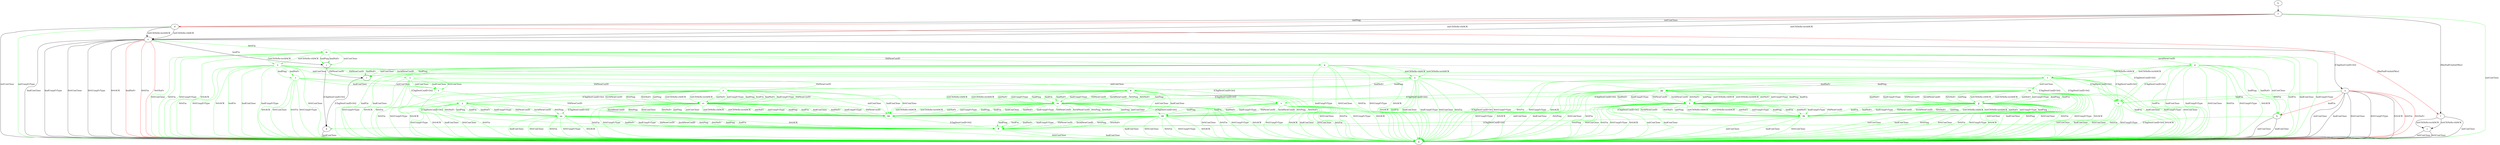 digraph "" {
	a -> b	[key=0,
		color=red,
		label="hndFin "];
	a -> g	[key=0,
		label="initConClose "];
	a -> g	[key=1,
		label="hndConClose "];
	a -> g	[key=2,
		label="0rttConClose "];
	a -> g	[key=3,
		label="0rttUnxpFrType "];
	a -> g	[key=4,
		label="0rttACK "];
	a -> g	[key=5,
		color=red,
		label="0rttFin "];
	a -> g	[key=6,
		color=red,
		label="0rttNoFr "];
	n	[color=green];
	a -> n	[key=0,
		color=green,
		label="hndFin "];
	a -> n	[key=1,
		color=green,
		label="0rttFin "];
	b -> g	[key=0,
		label="initConClose "];
	b -> g	[key=1,
		label="hndConClose "];
	b -> h	[key=0,
		color=green,
		label="[ChgDestConID-Ori] "];
	c -> g	[key=0,
		label="initConClose "];
	c -> g	[key=1,
		label="0rttConClose "];
	d -> e	[key=0,
		label="initCltHello-vldACK "];
	d -> e	[key=1,
		label="initCltHello-invldACK "];
	d -> g	[key=0,
		label="initConClose "];
	d -> g	[key=1,
		color=green,
		label="initUnxpFrType "];
	d -> l	[key=0,
		color=red,
		label="[RmPadFrmInitPkts] "];
	e -> a	[key=0,
		label="[ChgDestConID-Ori] "];
	e -> g	[key=0,
		label="hndConClose "];
	e -> g	[key=1,
		label="hndUnxpFrType "];
	e -> g	[key=2,
		label="0rttConClose "];
	e -> g	[key=3,
		label="0rttUnxpFrType "];
	e -> g	[key=4,
		label="0rttACK "];
	e -> g	[key=5,
		color=red,
		label="hndNoFr "];
	e -> g	[key=6,
		color=red,
		label="0rttFin "];
	e -> g	[key=7,
		color=red,
		label="0rttNoFr "];
	e -> j	[key=0,
		label="hndFin "];
	m	[color=green];
	e -> m	[key=0,
		color=green,
		label="0rttFin "];
	f -> d	[key=0,
		label="initPing "];
	f -> d	[key=1,
		color=red,
		label="initConClose "];
	f -> e	[key=0,
		label="initCltHello-vldACK "];
	f -> e	[key=1,
		label="initCltHello-invldACK "];
	f -> g	[key=0,
		color=green,
		label="initConClose "];
	f -> l	[key=0,
		label="[RmPadFrmInitPkts] "];
	h -> g	[key=0,
		label="hndConClose "];
	i -> h	[key=0,
		label="[ChgDestConID-Ori] "];
	j -> h	[key=0,
		label="[ChgDestConID-Ori] "];
	j -> i	[key=0,
		label="VldNewConID "];
	k -> f	[key=0];
	l -> c	[key=0,
		label="initCltHello-vldACK "];
	l -> c	[key=1,
		label="initCltHello-invldACK "];
	l -> g	[key=0,
		label="initConClose "];
	m -> g	[key=0,
		color=green,
		label="hndFin "];
	m -> g	[key=1,
		color=green,
		label="hndConClose "];
	m -> g	[key=2,
		color=green,
		label="hndUnxpFrType "];
	m -> g	[key=3,
		color=green,
		label="0rttConClose "];
	m -> g	[key=4,
		color=green,
		label="0rttFin "];
	m -> g	[key=5,
		color=green,
		label="0rttUnxpFrType "];
	m -> g	[key=6,
		color=green,
		label="0rttACK "];
	m -> j	[key=0,
		color=green,
		label="initConClose "];
	m -> j	[key=1,
		color=green,
		label="hndPing "];
	m -> j	[key=2,
		color=green,
		label="hndNoFr "];
	m -> n	[key=0,
		color=green,
		label="[ChgDestConID-Ori] "];
	o	[color=green];
	m -> o	[key=0,
		color=green,
		label="initCltHello-vldACK "];
	m -> o	[key=1,
		color=green,
		label="initCltHello-invldACK "];
	p	[color=green];
	m -> p	[key=0,
		color=green,
		label="InvldNewConID "];
	q	[color=green];
	m -> q	[key=0,
		color=green,
		label="VldNewConID "];
	n -> g	[key=0,
		color=green,
		label="initConClose "];
	n -> g	[key=1,
		color=green,
		label="hndConClose "];
	n -> g	[key=2,
		color=green,
		label="0rttConClose "];
	n -> g	[key=3,
		color=green,
		label="0rttFin "];
	n -> g	[key=4,
		color=green,
		label="0rttUnxpFrType "];
	n -> g	[key=5,
		color=green,
		label="0rttACK "];
	o -> g	[key=0,
		color=green,
		label="hndFin "];
	o -> g	[key=1,
		color=green,
		label="hndConClose "];
	o -> g	[key=2,
		color=green,
		label="hndUnxpFrType "];
	o -> g	[key=3,
		color=green,
		label="0rttConClose "];
	o -> g	[key=4,
		color=green,
		label="0rttFin "];
	o -> g	[key=5,
		color=green,
		label="0rttUnxpFrType "];
	o -> g	[key=6,
		color=green,
		label="0rttACK "];
	o -> n	[key=0,
		color=green,
		label="[ChgDestConID-Ori] "];
	r	[color=green];
	o -> r	[key=0,
		color=green,
		label="hndPing "];
	o -> r	[key=1,
		color=green,
		label="hndNoFr "];
	s	[color=green];
	o -> s	[key=0,
		color=green,
		label="initConClose "];
	t	[color=green];
	o -> t	[key=0,
		color=green,
		label="InvldNewConID "];
	u	[color=green];
	o -> u	[key=0,
		color=green,
		label="VldNewConID "];
	p -> b	[key=0,
		color=green,
		label="initConClose "];
	p -> b	[key=1,
		color=green,
		label="hndPing "];
	p -> b	[key=2,
		color=green,
		label="hndNoFr "];
	p -> g	[key=0,
		color=green,
		label="hndFin "];
	p -> g	[key=1,
		color=green,
		label="hndConClose "];
	p -> g	[key=2,
		color=green,
		label="hndUnxpFrType "];
	p -> g	[key=3,
		color=green,
		label="0rttConClose "];
	p -> g	[key=4,
		color=green,
		label="0rttFin "];
	p -> g	[key=5,
		color=green,
		label="0rttUnxpFrType "];
	p -> g	[key=6,
		color=green,
		label="0rttACK "];
	p -> n	[key=0,
		color=green,
		label="[ChgDestConID-Ori] "];
	p -> t	[key=0,
		color=green,
		label="initCltHello-vldACK "];
	p -> t	[key=1,
		color=green,
		label="initCltHello-invldACK "];
	q -> g	[key=0,
		color=green,
		label="hndFin "];
	q -> g	[key=1,
		color=green,
		label="hndConClose "];
	q -> g	[key=2,
		color=green,
		label="hndUnxpFrType "];
	q -> g	[key=3,
		color=green,
		label="0rttConClose "];
	q -> g	[key=4,
		color=green,
		label="0rttFin "];
	q -> g	[key=5,
		color=green,
		label="0rttUnxpFrType "];
	q -> g	[key=6,
		color=green,
		label="0rttACK "];
	q -> i	[key=0,
		color=green,
		label="initConClose "];
	q -> i	[key=1,
		color=green,
		label="hndPing "];
	q -> i	[key=2,
		color=green,
		label="hndNoFr "];
	q -> n	[key=0,
		color=green,
		label="[ChgDestConID-Ori] "];
	q -> u	[key=0,
		color=green,
		label="initCltHello-vldACK "];
	q -> u	[key=1,
		color=green,
		label="initCltHello-invldACK "];
	r -> g	[key=0,
		color=green,
		label="0rttConClose "];
	r -> g	[key=1,
		color=green,
		label="0rttFin "];
	r -> g	[key=2,
		color=green,
		label="0rttUnxpFrType "];
	r -> g	[key=3,
		color=green,
		label="0rttACK "];
	v	[color=green];
	r -> v	[key=0,
		color=green,
		label="[ChgDestConID-Ori] "];
	w	[color=green];
	r -> w	[key=0,
		color=green,
		label="VldNewConID "];
	x	[color=green];
	r -> x	[key=0,
		color=green,
		label="initConClose "];
	r -> x	[key=1,
		color=green,
		label="hndConClose "];
	s -> g	[key=0,
		color=green,
		label="0rttFin "];
	s -> g	[key=1,
		color=green,
		label="0rttUnxpFrType "];
	s -> g	[key=2,
		color=green,
		label="0rttACK "];
	s -> x	[key=0,
		color=green,
		label="initConClose "];
	s -> x	[key=1,
		color=green,
		label="hndConClose "];
	s -> x	[key=2,
		color=green,
		label="0rttConClose "];
	y	[color=green];
	s -> y	[key=0,
		color=green,
		label="[ChgDestConID-Ori] "];
	z	[color=green];
	s -> z	[key=0,
		color=green,
		label="VldNewConID "];
	t -> g	[key=0,
		color=green,
		label="hndFin "];
	t -> g	[key=1,
		color=green,
		label="hndConClose "];
	t -> g	[key=2,
		color=green,
		label="hndUnxpFrType "];
	t -> g	[key=3,
		color=green,
		label="0rttConClose "];
	t -> g	[key=4,
		color=green,
		label="0rttFin "];
	t -> g	[key=5,
		color=green,
		label="0rttUnxpFrType "];
	t -> g	[key=6,
		color=green,
		label="0rttACK "];
	t -> n	[key=0,
		color=green,
		label="[ChgDestConID-Ori] "];
	gg	[color=green];
	t -> gg	[key=0,
		color=green,
		label="hndPing "];
	t -> gg	[key=1,
		color=green,
		label="hndNoFr "];
	hh	[color=green];
	t -> hh	[key=0,
		color=green,
		label="initConClose "];
	u -> g	[key=0,
		color=green,
		label="hndFin "];
	u -> g	[key=1,
		color=green,
		label="hndConClose "];
	u -> g	[key=2,
		color=green,
		label="hndUnxpFrType "];
	u -> g	[key=3,
		color=green,
		label="0rttConClose "];
	u -> g	[key=4,
		color=green,
		label="0rttFin "];
	u -> g	[key=5,
		color=green,
		label="0rttUnxpFrType "];
	u -> g	[key=6,
		color=green,
		label="0rttACK "];
	u -> n	[key=0,
		color=green,
		label="[ChgDestConID-Ori] "];
	u -> w	[key=0,
		color=green,
		label="hndPing "];
	u -> w	[key=1,
		color=green,
		label="hndNoFr "];
	u -> z	[key=0,
		color=green,
		label="initConClose "];
	v -> g	[key=0,
		color=green,
		label="hndConClose "];
	v -> g	[key=1,
		color=green,
		label="0rttConClose "];
	v -> g	[key=2,
		color=green,
		label="0rttFin "];
	v -> g	[key=3,
		color=green,
		label="0rttUnxpFrType "];
	v -> g	[key=4,
		color=green,
		label="0rttACK "];
	dd	[color=green];
	v -> dd	[key=0,
		color=green,
		label="hndPing "];
	v -> dd	[key=1,
		color=green,
		label="hndFin "];
	v -> dd	[key=2,
		color=green,
		label="hndNoFr "];
	v -> dd	[key=3,
		color=green,
		label="hndUnxpFrType "];
	v -> dd	[key=4,
		color=green,
		label="VldNewConID "];
	v -> dd	[key=5,
		color=green,
		label="InvldNewConID "];
	v -> dd	[key=6,
		color=green,
		label="0rttPing "];
	v -> dd	[key=7,
		color=green,
		label="0rttNoFr "];
	w -> g	[key=0,
		color=green,
		label="0rttConClose "];
	w -> g	[key=1,
		color=green,
		label="0rttFin "];
	w -> g	[key=2,
		color=green,
		label="0rttUnxpFrType "];
	w -> g	[key=3,
		color=green,
		label="0rttACK "];
	w -> v	[key=0,
		color=green,
		label="[ChgDestConID-Ori] "];
	bb	[color=green];
	w -> bb	[key=0,
		color=green,
		label="initConClose "];
	w -> bb	[key=1,
		color=green,
		label="hndConClose "];
	ee	[color=green];
	w -> ee	[key=0,
		color=green,
		label="initPing "];
	w -> ee	[key=1,
		color=green,
		label="initCltHello-vldACK "];
	w -> ee	[key=2,
		color=green,
		label="initCltHello-invldACK "];
	w -> ee	[key=3,
		color=green,
		label="initNoFr "];
	w -> ee	[key=4,
		color=green,
		label="initUnxpFrType "];
	w -> ee	[key=5,
		color=green,
		label="hndPing "];
	w -> ee	[key=6,
		color=green,
		label="hndFin "];
	w -> ee	[key=7,
		color=green,
		label="hndNoFr "];
	w -> ee	[key=8,
		color=green,
		label="hndUnxpFrType "];
	w -> ee	[key=9,
		color=green,
		label="VldNewConID "];
	w -> ee	[key=10,
		color=green,
		label="InvldNewConID "];
	w -> ee	[key=11,
		color=green,
		label="0rttPing "];
	w -> ee	[key=12,
		color=green,
		label="0rttNoFr "];
	x -> bb	[key=0,
		color=green,
		label="VldNewConID "];
	ff	[color=green];
	x -> ff	[key=0,
		color=green,
		label="[ChgDestConID-Ori] "];
	y -> g	[key=0,
		color=green,
		label="hndConClose "];
	y -> g	[key=1,
		color=green,
		label="0rttConClose "];
	y -> g	[key=2,
		color=green,
		label="0rttFin "];
	y -> g	[key=3,
		color=green,
		label="0rttUnxpFrType "];
	y -> g	[key=4,
		color=green,
		label="0rttACK "];
	aa	[color=green];
	y -> aa	[key=0,
		color=green,
		label="hndPing "];
	y -> aa	[key=1,
		color=green,
		label="hndFin "];
	y -> aa	[key=2,
		color=green,
		label="hndNoFr "];
	y -> aa	[key=3,
		color=green,
		label="hndUnxpFrType "];
	y -> aa	[key=4,
		color=green,
		label="VldNewConID "];
	y -> aa	[key=5,
		color=green,
		label="InvldNewConID "];
	y -> aa	[key=6,
		color=green,
		label="0rttPing "];
	y -> aa	[key=7,
		color=green,
		label="0rttNoFr "];
	z -> g	[key=0,
		color=green,
		label="0rttFin "];
	z -> g	[key=1,
		color=green,
		label="0rttUnxpFrType "];
	z -> g	[key=2,
		color=green,
		label="0rttACK "];
	z -> y	[key=0,
		color=green,
		label="[ChgDestConID-Ori] "];
	z -> bb	[key=0,
		color=green,
		label="initConClose "];
	z -> bb	[key=1,
		color=green,
		label="hndConClose "];
	z -> bb	[key=2,
		color=green,
		label="0rttConClose "];
	cc	[color=green];
	z -> cc	[key=0,
		color=green,
		label="initPing "];
	z -> cc	[key=1,
		color=green,
		label="initCltHello-vldACK "];
	z -> cc	[key=2,
		color=green,
		label="initCltHello-invldACK "];
	z -> cc	[key=3,
		color=green,
		label="initNoFr "];
	z -> cc	[key=4,
		color=green,
		label="initUnxpFrType "];
	z -> cc	[key=5,
		color=green,
		label="hndPing "];
	z -> cc	[key=6,
		color=green,
		label="hndFin "];
	z -> cc	[key=7,
		color=green,
		label="hndNoFr "];
	z -> cc	[key=8,
		color=green,
		label="hndUnxpFrType "];
	z -> cc	[key=9,
		color=green,
		label="VldNewConID "];
	z -> cc	[key=10,
		color=green,
		label="InvldNewConID "];
	z -> cc	[key=11,
		color=green,
		label="0rttPing "];
	z -> cc	[key=12,
		color=green,
		label="0rttNoFr "];
	aa -> g	[key=0,
		color=green,
		label="hndConClose "];
	aa -> g	[key=1,
		color=green,
		label="0rttConClose "];
	aa -> g	[key=2,
		color=green,
		label="0rttFin "];
	aa -> g	[key=3,
		color=green,
		label="0rttUnxpFrType "];
	aa -> g	[key=4,
		color=green,
		label="0rttACK "];
	aa -> ff	[key=0,
		color=green,
		label="hndPing "];
	aa -> ff	[key=1,
		color=green,
		label="hndFin "];
	aa -> ff	[key=2,
		color=green,
		label="hndNoFr "];
	aa -> ff	[key=3,
		color=green,
		label="hndUnxpFrType "];
	aa -> ff	[key=4,
		color=green,
		label="VldNewConID "];
	aa -> ff	[key=5,
		color=green,
		label="InvldNewConID "];
	aa -> ff	[key=6,
		color=green,
		label="0rttPing "];
	aa -> ff	[key=7,
		color=green,
		label="0rttNoFr "];
	bb -> ff	[key=0,
		color=green,
		label="[ChgDestConID-Ori] "];
	cc -> g	[key=0,
		color=green,
		label="0rttFin "];
	cc -> g	[key=1,
		color=green,
		label="0rttUnxpFrType "];
	cc -> g	[key=2,
		color=green,
		label="0rttACK "];
	cc -> aa	[key=0,
		color=green,
		label="[ChgDestConID-Ori] "];
	cc -> bb	[key=0,
		color=green,
		label="initPing "];
	cc -> bb	[key=1,
		color=green,
		label="initConClose "];
	cc -> bb	[key=2,
		color=green,
		label="initCltHello-vldACK "];
	cc -> bb	[key=3,
		color=green,
		label="initCltHello-invldACK "];
	cc -> bb	[key=4,
		color=green,
		label="initNoFr "];
	cc -> bb	[key=5,
		color=green,
		label="initUnxpFrType "];
	cc -> bb	[key=6,
		color=green,
		label="hndPing "];
	cc -> bb	[key=7,
		color=green,
		label="hndFin "];
	cc -> bb	[key=8,
		color=green,
		label="hndConClose "];
	cc -> bb	[key=9,
		color=green,
		label="hndNoFr "];
	cc -> bb	[key=10,
		color=green,
		label="hndUnxpFrType "];
	cc -> bb	[key=11,
		color=green,
		label="VldNewConID "];
	cc -> bb	[key=12,
		color=green,
		label="InvldNewConID "];
	cc -> bb	[key=13,
		color=green,
		label="0rttPing "];
	cc -> bb	[key=14,
		color=green,
		label="0rttConClose "];
	cc -> bb	[key=15,
		color=green,
		label="0rttNoFr "];
	dd -> g	[key=0,
		color=green,
		label="hndConClose "];
	dd -> g	[key=1,
		color=green,
		label="0rttConClose "];
	dd -> g	[key=2,
		color=green,
		label="0rttFin "];
	dd -> g	[key=3,
		color=green,
		label="0rttUnxpFrType "];
	dd -> g	[key=4,
		color=green,
		label="0rttACK "];
	dd -> ff	[key=0,
		color=green,
		label="hndPing "];
	dd -> ff	[key=1,
		color=green,
		label="hndFin "];
	dd -> ff	[key=2,
		color=green,
		label="hndNoFr "];
	dd -> ff	[key=3,
		color=green,
		label="hndUnxpFrType "];
	dd -> ff	[key=4,
		color=green,
		label="VldNewConID "];
	dd -> ff	[key=5,
		color=green,
		label="InvldNewConID "];
	dd -> ff	[key=6,
		color=green,
		label="0rttPing "];
	dd -> ff	[key=7,
		color=green,
		label="0rttNoFr "];
	ee -> g	[key=0,
		color=green,
		label="0rttConClose "];
	ee -> g	[key=1,
		color=green,
		label="0rttFin "];
	ee -> g	[key=2,
		color=green,
		label="0rttUnxpFrType "];
	ee -> g	[key=3,
		color=green,
		label="0rttACK "];
	ee -> bb	[key=0,
		color=green,
		label="initPing "];
	ee -> bb	[key=1,
		color=green,
		label="initConClose "];
	ee -> bb	[key=2,
		color=green,
		label="initCltHello-vldACK "];
	ee -> bb	[key=3,
		color=green,
		label="initCltHello-invldACK "];
	ee -> bb	[key=4,
		color=green,
		label="initNoFr "];
	ee -> bb	[key=5,
		color=green,
		label="initUnxpFrType "];
	ee -> bb	[key=6,
		color=green,
		label="hndPing "];
	ee -> bb	[key=7,
		color=green,
		label="hndFin "];
	ee -> bb	[key=8,
		color=green,
		label="hndConClose "];
	ee -> bb	[key=9,
		color=green,
		label="hndNoFr "];
	ee -> bb	[key=10,
		color=green,
		label="hndUnxpFrType "];
	ee -> bb	[key=11,
		color=green,
		label="VldNewConID "];
	ee -> bb	[key=12,
		color=green,
		label="InvldNewConID "];
	ee -> bb	[key=13,
		color=green,
		label="0rttPing "];
	ee -> bb	[key=14,
		color=green,
		label="0rttNoFr "];
	ee -> dd	[key=0,
		color=green,
		label="[ChgDestConID-Ori] "];
	ff -> g	[key=0,
		color=green,
		label="hndConClose "];
	ff -> g	[key=1,
		color=green,
		label="0rttConClose "];
	gg -> g	[key=0,
		color=green,
		label="initConClose "];
	gg -> g	[key=1,
		color=green,
		label="hndConClose "];
	gg -> g	[key=2,
		color=green,
		label="0rttPing "];
	gg -> g	[key=3,
		color=green,
		label="0rttConClose "];
	gg -> g	[key=4,
		color=green,
		label="0rttFin "];
	gg -> g	[key=5,
		color=green,
		label="0rttUnxpFrType "];
	gg -> g	[key=6,
		color=green,
		label="0rttACK "];
	gg -> v	[key=0,
		color=green,
		label="[ChgDestConID-Ori] "];
	ii	[color=green];
	gg -> ii	[key=0,
		color=green,
		label="initPing "];
	gg -> ii	[key=1,
		color=green,
		label="initCltHello-vldACK "];
	gg -> ii	[key=2,
		color=green,
		label="initCltHello-invldACK "];
	gg -> ii	[key=3,
		color=green,
		label="initNoFr "];
	gg -> ii	[key=4,
		color=green,
		label="initUnxpFrType "];
	gg -> ii	[key=5,
		color=green,
		label="hndPing "];
	gg -> ii	[key=6,
		color=green,
		label="hndFin "];
	gg -> ii	[key=7,
		color=green,
		label="hndNoFr "];
	gg -> ii	[key=8,
		color=green,
		label="hndUnxpFrType "];
	gg -> ii	[key=9,
		color=green,
		label="VldNewConID "];
	gg -> ii	[key=10,
		color=green,
		label="InvldNewConID "];
	gg -> ii	[key=11,
		color=green,
		label="0rttNoFr "];
	hh -> g	[key=0,
		color=green,
		label="initConClose "];
	hh -> g	[key=1,
		color=green,
		label="hndConClose "];
	hh -> g	[key=2,
		color=green,
		label="0rttPing "];
	hh -> g	[key=3,
		color=green,
		label="0rttConClose "];
	hh -> g	[key=4,
		color=green,
		label="0rttFin "];
	hh -> g	[key=5,
		color=green,
		label="0rttUnxpFrType "];
	hh -> g	[key=6,
		color=green,
		label="0rttACK "];
	hh -> y	[key=0,
		color=green,
		label="[ChgDestConID-Ori] "];
	jj	[color=green];
	hh -> jj	[key=0,
		color=green,
		label="initPing "];
	hh -> jj	[key=1,
		color=green,
		label="initCltHello-vldACK "];
	hh -> jj	[key=2,
		color=green,
		label="initCltHello-invldACK "];
	hh -> jj	[key=3,
		color=green,
		label="initNoFr "];
	hh -> jj	[key=4,
		color=green,
		label="initUnxpFrType "];
	hh -> jj	[key=5,
		color=green,
		label="hndPing "];
	hh -> jj	[key=6,
		color=green,
		label="hndFin "];
	hh -> jj	[key=7,
		color=green,
		label="hndNoFr "];
	hh -> jj	[key=8,
		color=green,
		label="hndUnxpFrType "];
	hh -> jj	[key=9,
		color=green,
		label="VldNewConID "];
	hh -> jj	[key=10,
		color=green,
		label="InvldNewConID "];
	hh -> jj	[key=11,
		color=green,
		label="0rttNoFr "];
	ii -> g	[key=0,
		color=green,
		label="initConClose "];
	ii -> g	[key=1,
		color=green,
		label="hndConClose "];
	ii -> g	[key=2,
		color=green,
		label="0rttPing "];
	ii -> g	[key=3,
		color=green,
		label="0rttConClose "];
	ii -> g	[key=4,
		color=green,
		label="0rttFin "];
	ii -> g	[key=5,
		color=green,
		label="0rttUnxpFrType "];
	ii -> g	[key=6,
		color=green,
		label="0rttACK "];
	ii -> dd	[key=0,
		color=green,
		label="[ChgDestConID-Ori] "];
	kk	[color=green];
	ii -> kk	[key=0,
		color=green,
		label="initPing "];
	ii -> kk	[key=1,
		color=green,
		label="initCltHello-vldACK "];
	ii -> kk	[key=2,
		color=green,
		label="initCltHello-invldACK "];
	ii -> kk	[key=3,
		color=green,
		label="initNoFr "];
	ii -> kk	[key=4,
		color=green,
		label="initUnxpFrType "];
	ii -> kk	[key=5,
		color=green,
		label="hndPing "];
	ii -> kk	[key=6,
		color=green,
		label="hndFin "];
	ii -> kk	[key=7,
		color=green,
		label="hndNoFr "];
	ii -> kk	[key=8,
		color=green,
		label="hndUnxpFrType "];
	ii -> kk	[key=9,
		color=green,
		label="VldNewConID "];
	ii -> kk	[key=10,
		color=green,
		label="InvldNewConID "];
	ii -> kk	[key=11,
		color=green,
		label="0rttNoFr "];
	jj -> g	[key=0,
		color=green,
		label="initConClose "];
	jj -> g	[key=1,
		color=green,
		label="hndConClose "];
	jj -> g	[key=2,
		color=green,
		label="0rttPing "];
	jj -> g	[key=3,
		color=green,
		label="0rttConClose "];
	jj -> g	[key=4,
		color=green,
		label="0rttFin "];
	jj -> g	[key=5,
		color=green,
		label="0rttUnxpFrType "];
	jj -> g	[key=6,
		color=green,
		label="0rttACK "];
	jj -> aa	[key=0,
		color=green,
		label="[ChgDestConID-Ori] "];
	jj -> kk	[key=0,
		color=green,
		label="initPing "];
	jj -> kk	[key=1,
		color=green,
		label="initCltHello-vldACK "];
	jj -> kk	[key=2,
		color=green,
		label="initCltHello-invldACK "];
	jj -> kk	[key=3,
		color=green,
		label="initNoFr "];
	jj -> kk	[key=4,
		color=green,
		label="initUnxpFrType "];
	jj -> kk	[key=5,
		color=green,
		label="hndPing "];
	jj -> kk	[key=6,
		color=green,
		label="hndFin "];
	jj -> kk	[key=7,
		color=green,
		label="hndNoFr "];
	jj -> kk	[key=8,
		color=green,
		label="hndUnxpFrType "];
	jj -> kk	[key=9,
		color=green,
		label="VldNewConID "];
	jj -> kk	[key=10,
		color=green,
		label="InvldNewConID "];
	jj -> kk	[key=11,
		color=green,
		label="0rttNoFr "];
	kk -> g	[key=0,
		color=green,
		label="initConClose "];
	kk -> g	[key=1,
		color=green,
		label="hndConClose "];
	kk -> g	[key=2,
		color=green,
		label="0rttConClose "];
	kk -> ff	[key=0,
		color=green,
		label="[ChgDestConID-Ori] "];
}

